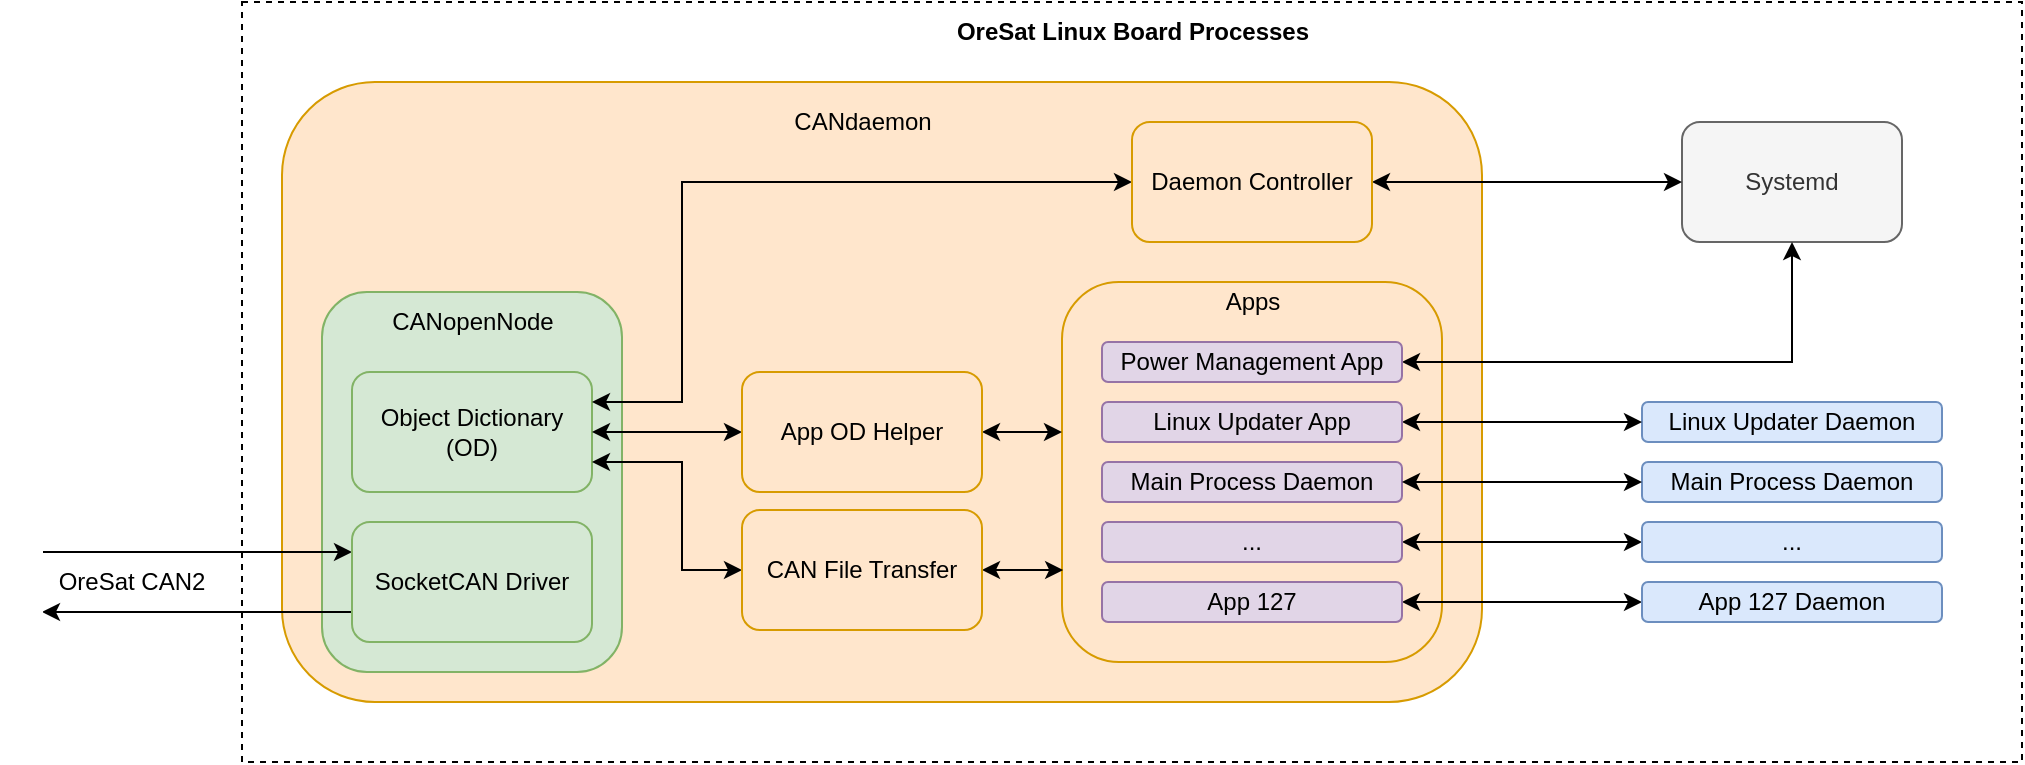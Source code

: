 <mxfile version="13.0.3" type="device"><diagram id="zrWGUGNh6H3lSOw0vNkx" name="Page-1"><mxGraphModel dx="1570" dy="686" grid="1" gridSize="10" guides="1" tooltips="1" connect="1" arrows="1" fold="1" page="0" pageScale="1" pageWidth="850" pageHeight="1100" math="0" shadow="0"><root><mxCell id="0"/><mxCell id="1" parent="0"/><mxCell id="gxwe76bOYnUD6GTZNtVA-42" value="" style="rounded=0;whiteSpace=wrap;html=1;dashed=1;" parent="1" vertex="1"><mxGeometry x="-10" width="890" height="380" as="geometry"/></mxCell><mxCell id="MGTmWnw4b0fuhsWKwY6--3" value="Systemd" style="rounded=1;whiteSpace=wrap;html=1;fillColor=#f5f5f5;strokeColor=#666666;fontColor=#333333;" parent="1" vertex="1"><mxGeometry x="710" y="60" width="110" height="60" as="geometry"/></mxCell><mxCell id="gxwe76bOYnUD6GTZNtVA-41" value="OreSat CAN2" style="text;html=1;strokeColor=none;fillColor=none;align=center;verticalAlign=middle;whiteSpace=wrap;rounded=0;" parent="1" vertex="1"><mxGeometry x="-110" y="266" width="90" height="48" as="geometry"/></mxCell><mxCell id="gxwe76bOYnUD6GTZNtVA-43" value="&lt;b&gt;OreSat Linux Board Processes&lt;/b&gt;" style="text;html=1;strokeColor=none;fillColor=none;align=center;verticalAlign=middle;whiteSpace=wrap;rounded=0;dashed=1;" parent="1" vertex="1"><mxGeometry x="323.5" y="10" width="223" height="10" as="geometry"/></mxCell><mxCell id="34j5D_DBw3ZOSvIRqdXq-4" value="" style="rounded=1;whiteSpace=wrap;html=1;fillColor=#ffe6cc;strokeColor=#d79b00;" parent="1" vertex="1"><mxGeometry x="10" y="40" width="600" height="310" as="geometry"/></mxCell><mxCell id="34j5D_DBw3ZOSvIRqdXq-5" value="Linux Updater Daemon" style="rounded=1;whiteSpace=wrap;html=1;fillColor=#dae8fc;strokeColor=#6c8ebf;" parent="1" vertex="1"><mxGeometry x="690" y="200" width="150" height="20" as="geometry"/></mxCell><mxCell id="34j5D_DBw3ZOSvIRqdXq-6" value="Main Process Daemon" style="rounded=1;whiteSpace=wrap;html=1;fillColor=#dae8fc;strokeColor=#6c8ebf;" parent="1" vertex="1"><mxGeometry x="690" y="230" width="150" height="20" as="geometry"/></mxCell><mxCell id="aj-wWqbv-cYuw9uan7uR-3" value="" style="rounded=1;whiteSpace=wrap;html=1;strokeColor=#d79b00;fillColor=#ffe6cc;" parent="1" vertex="1"><mxGeometry x="400" y="140" width="190" height="190" as="geometry"/></mxCell><mxCell id="aj-wWqbv-cYuw9uan7uR-6" value="CANdaemon" style="text;html=1;align=center;verticalAlign=middle;resizable=0;points=[];autosize=1;" parent="1" vertex="1"><mxGeometry x="255" y="50" width="90" height="20" as="geometry"/></mxCell><mxCell id="aj-wWqbv-cYuw9uan7uR-10" value="" style="rounded=1;whiteSpace=wrap;html=1;strokeColor=#82b366;fillColor=#d5e8d4;" parent="1" vertex="1"><mxGeometry x="30" y="145" width="150" height="190" as="geometry"/></mxCell><mxCell id="aj-wWqbv-cYuw9uan7uR-11" value="Object Dictionary (OD)" style="rounded=1;whiteSpace=wrap;html=1;strokeColor=#82b366;fillColor=#d5e8d4;" parent="1" vertex="1"><mxGeometry x="45" y="185" width="120" height="60" as="geometry"/></mxCell><mxCell id="aj-wWqbv-cYuw9uan7uR-12" value="CANopenNode" style="text;html=1;align=center;verticalAlign=middle;resizable=0;points=[];autosize=1;" parent="1" vertex="1"><mxGeometry x="55" y="150" width="100" height="20" as="geometry"/></mxCell><mxCell id="34j5D_DBw3ZOSvIRqdXq-27" value="" style="edgeStyle=orthogonalEdgeStyle;rounded=0;orthogonalLoop=1;jettySize=auto;html=1;startArrow=none;startFill=0;endArrow=classic;endFill=1;entryX=0;entryY=0.25;entryDx=0;entryDy=0;exitX=1;exitY=0.25;exitDx=0;exitDy=0;" parent="1" source="0sv2fbEsPsq9DM8Bj0GD-6" target="0sv2fbEsPsq9DM8Bj0GD-4" edge="1"><mxGeometry relative="1" as="geometry"><Array as="points"><mxPoint x="-70" y="275"/><mxPoint x="-70" y="275"/></Array><mxPoint x="-167.6" y="114.185" as="sourcePoint"/><mxPoint x="45" y="113.125" as="targetPoint"/></mxGeometry></mxCell><mxCell id="34j5D_DBw3ZOSvIRqdXq-26" value="" style="edgeStyle=orthogonalEdgeStyle;rounded=0;orthogonalLoop=1;jettySize=auto;html=1;startArrow=classic;startFill=1;endArrow=none;endFill=0;exitX=1;exitY=0.75;exitDx=0;exitDy=0;entryX=0;entryY=0.75;entryDx=0;entryDy=0;" parent="1" source="0sv2fbEsPsq9DM8Bj0GD-6" target="0sv2fbEsPsq9DM8Bj0GD-4" edge="1"><mxGeometry relative="1" as="geometry"><Array as="points"/><mxPoint x="-170" y="146.25" as="sourcePoint"/><mxPoint x="45" y="144.375" as="targetPoint"/></mxGeometry></mxCell><mxCell id="0sv2fbEsPsq9DM8Bj0GD-4" value="SocketCAN Driver" style="rounded=1;whiteSpace=wrap;html=1;strokeColor=#82b366;fillColor=#d5e8d4;" parent="1" vertex="1"><mxGeometry x="45" y="260" width="120" height="60" as="geometry"/></mxCell><mxCell id="0sv2fbEsPsq9DM8Bj0GD-6" value="" style="rounded=1;whiteSpace=wrap;html=1;strokeColor=#FFFFFF;" parent="1" vertex="1"><mxGeometry x="-130" y="260" width="20" height="60" as="geometry"/></mxCell><mxCell id="oXcKpy4RA11PVv5IK4Zk-16" value="" style="edgeStyle=orthogonalEdgeStyle;rounded=0;orthogonalLoop=1;jettySize=auto;html=1;entryX=1;entryY=0.75;entryDx=0;entryDy=0;startArrow=classic;startFill=1;exitX=0;exitY=0.5;exitDx=0;exitDy=0;" edge="1" parent="1" source="oXcKpy4RA11PVv5IK4Zk-7" target="aj-wWqbv-cYuw9uan7uR-11"><mxGeometry relative="1" as="geometry"><mxPoint x="160" y="290" as="targetPoint"/><Array as="points"><mxPoint x="210" y="284"/><mxPoint x="210" y="230"/></Array></mxGeometry></mxCell><mxCell id="oXcKpy4RA11PVv5IK4Zk-55" value="" style="edgeStyle=orthogonalEdgeStyle;rounded=0;orthogonalLoop=1;jettySize=auto;html=1;startArrow=classic;startFill=1;endArrow=classic;endFill=1;entryX=0.003;entryY=0.758;entryDx=0;entryDy=0;entryPerimeter=0;exitX=1;exitY=0.5;exitDx=0;exitDy=0;" edge="1" parent="1" source="oXcKpy4RA11PVv5IK4Zk-7" target="aj-wWqbv-cYuw9uan7uR-3"><mxGeometry relative="1" as="geometry"><mxPoint x="240" y="284" as="sourcePoint"/><mxPoint x="320" y="284" as="targetPoint"/></mxGeometry></mxCell><mxCell id="oXcKpy4RA11PVv5IK4Zk-7" value="CAN File Transfer" style="rounded=1;whiteSpace=wrap;html=1;strokeColor=#d79b00;fillColor=#ffe6cc;" vertex="1" parent="1"><mxGeometry x="240" y="254" width="120" height="60" as="geometry"/></mxCell><mxCell id="oXcKpy4RA11PVv5IK4Zk-13" value="" style="edgeStyle=orthogonalEdgeStyle;rounded=0;orthogonalLoop=1;jettySize=auto;html=1;entryX=1;entryY=0.5;entryDx=0;entryDy=0;exitX=0;exitY=0.5;exitDx=0;exitDy=0;startArrow=classic;startFill=1;" edge="1" parent="1" source="oXcKpy4RA11PVv5IK4Zk-51" target="aj-wWqbv-cYuw9uan7uR-11"><mxGeometry relative="1" as="geometry"><mxPoint x="240" y="215" as="sourcePoint"/><mxPoint x="220" y="140" as="targetPoint"/></mxGeometry></mxCell><mxCell id="oXcKpy4RA11PVv5IK4Zk-34" value="" style="edgeStyle=orthogonalEdgeStyle;rounded=0;orthogonalLoop=1;jettySize=auto;html=1;startArrow=classic;startFill=1;endArrow=classic;endFill=1;entryX=0;entryY=0.5;entryDx=0;entryDy=0;" edge="1" parent="1" source="oXcKpy4RA11PVv5IK4Zk-33" target="MGTmWnw4b0fuhsWKwY6--3"><mxGeometry relative="1" as="geometry"><mxPoint x="711" y="100" as="targetPoint"/><Array as="points"/></mxGeometry></mxCell><mxCell id="oXcKpy4RA11PVv5IK4Zk-37" value="" style="edgeStyle=orthogonalEdgeStyle;rounded=0;orthogonalLoop=1;jettySize=auto;html=1;startArrow=classic;startFill=1;endArrow=classic;endFill=1;entryX=1;entryY=0.25;entryDx=0;entryDy=0;exitX=0;exitY=0.5;exitDx=0;exitDy=0;" edge="1" parent="1" source="oXcKpy4RA11PVv5IK4Zk-33" target="aj-wWqbv-cYuw9uan7uR-11"><mxGeometry relative="1" as="geometry"><mxPoint x="670" y="140" as="targetPoint"/><Array as="points"><mxPoint x="210" y="90"/><mxPoint x="210" y="200"/></Array></mxGeometry></mxCell><mxCell id="oXcKpy4RA11PVv5IK4Zk-33" value="Daemon Controller" style="rounded=1;whiteSpace=wrap;html=1;strokeColor=#d79b00;fillColor=#ffe6cc;" vertex="1" parent="1"><mxGeometry x="435" y="60" width="120" height="60" as="geometry"/></mxCell><mxCell id="oXcKpy4RA11PVv5IK4Zk-41" value="Apps" style="text;html=1;align=center;verticalAlign=middle;resizable=0;points=[];autosize=1;" vertex="1" parent="1"><mxGeometry x="475" y="140" width="40" height="20" as="geometry"/></mxCell><mxCell id="oXcKpy4RA11PVv5IK4Zk-57" value="" style="edgeStyle=orthogonalEdgeStyle;rounded=0;orthogonalLoop=1;jettySize=auto;html=1;startArrow=classic;startFill=1;endArrow=classic;endFill=1;" edge="1" parent="1" source="oXcKpy4RA11PVv5IK4Zk-43" target="oXcKpy4RA11PVv5IK4Zk-56"><mxGeometry relative="1" as="geometry"/></mxCell><mxCell id="oXcKpy4RA11PVv5IK4Zk-43" value="App 127" style="rounded=1;whiteSpace=wrap;html=1;fillColor=#e1d5e7;strokeColor=#9673a6;" vertex="1" parent="1"><mxGeometry x="420" y="290" width="150" height="20" as="geometry"/></mxCell><mxCell id="oXcKpy4RA11PVv5IK4Zk-56" value="App 127 Daemon" style="rounded=1;whiteSpace=wrap;html=1;fillColor=#dae8fc;strokeColor=#6c8ebf;" vertex="1" parent="1"><mxGeometry x="690" y="290" width="150" height="20" as="geometry"/></mxCell><mxCell id="oXcKpy4RA11PVv5IK4Zk-48" value="" style="edgeStyle=orthogonalEdgeStyle;rounded=0;orthogonalLoop=1;jettySize=auto;html=1;startArrow=classic;startFill=1;endArrow=classic;endFill=1;entryX=0.5;entryY=1;entryDx=0;entryDy=0;exitX=1;exitY=0.5;exitDx=0;exitDy=0;" edge="1" parent="1" source="oXcKpy4RA11PVv5IK4Zk-44" target="MGTmWnw4b0fuhsWKwY6--3"><mxGeometry relative="1" as="geometry"><mxPoint x="930" y="85" as="targetPoint"/><Array as="points"><mxPoint x="765" y="180"/></Array></mxGeometry></mxCell><mxCell id="oXcKpy4RA11PVv5IK4Zk-44" value="Power Management App" style="rounded=1;whiteSpace=wrap;html=1;fillColor=#e1d5e7;strokeColor=#9673a6;" vertex="1" parent="1"><mxGeometry x="420" y="170" width="150" height="20" as="geometry"/></mxCell><mxCell id="oXcKpy4RA11PVv5IK4Zk-45" value="Main Process Daemon" style="rounded=1;whiteSpace=wrap;html=1;fillColor=#e1d5e7;strokeColor=#9673a6;" vertex="1" parent="1"><mxGeometry x="420" y="230" width="150" height="20" as="geometry"/></mxCell><mxCell id="oXcKpy4RA11PVv5IK4Zk-6" value="" style="edgeStyle=orthogonalEdgeStyle;rounded=0;orthogonalLoop=1;jettySize=auto;html=1;entryX=1;entryY=0.5;entryDx=0;entryDy=0;startArrow=classic;startFill=1;" edge="1" parent="1" source="34j5D_DBw3ZOSvIRqdXq-6" target="oXcKpy4RA11PVv5IK4Zk-45"><mxGeometry relative="1" as="geometry"><mxPoint x="510" y="215.0" as="targetPoint"/></mxGeometry></mxCell><mxCell id="oXcKpy4RA11PVv5IK4Zk-4" value="" style="edgeStyle=orthogonalEdgeStyle;rounded=0;orthogonalLoop=1;jettySize=auto;html=1;startArrow=classic;startFill=1;entryX=1;entryY=0.5;entryDx=0;entryDy=0;" edge="1" parent="1" source="34j5D_DBw3ZOSvIRqdXq-5" target="oXcKpy4RA11PVv5IK4Zk-23"><mxGeometry relative="1" as="geometry"><mxPoint x="511" y="176" as="targetPoint"/></mxGeometry></mxCell><mxCell id="oXcKpy4RA11PVv5IK4Zk-60" value="" style="edgeStyle=orthogonalEdgeStyle;rounded=0;orthogonalLoop=1;jettySize=auto;html=1;startArrow=classic;startFill=1;endArrow=classic;endFill=1;entryX=0;entryY=0.5;entryDx=0;entryDy=0;" edge="1" parent="1" source="oXcKpy4RA11PVv5IK4Zk-50" target="oXcKpy4RA11PVv5IK4Zk-58"><mxGeometry relative="1" as="geometry"><mxPoint x="650" y="270.0" as="targetPoint"/></mxGeometry></mxCell><mxCell id="oXcKpy4RA11PVv5IK4Zk-50" value="..." style="rounded=1;whiteSpace=wrap;html=1;fillColor=#e1d5e7;strokeColor=#9673a6;" vertex="1" parent="1"><mxGeometry x="420" y="260" width="150" height="20" as="geometry"/></mxCell><mxCell id="oXcKpy4RA11PVv5IK4Zk-53" value="" style="edgeStyle=orthogonalEdgeStyle;rounded=0;orthogonalLoop=1;jettySize=auto;html=1;startArrow=classic;startFill=1;endArrow=classic;endFill=1;exitX=1;exitY=0.5;exitDx=0;exitDy=0;" edge="1" parent="1" source="oXcKpy4RA11PVv5IK4Zk-51"><mxGeometry relative="1" as="geometry"><mxPoint x="240" y="215" as="sourcePoint"/><mxPoint x="400" y="215" as="targetPoint"/></mxGeometry></mxCell><mxCell id="oXcKpy4RA11PVv5IK4Zk-51" value="App OD Helper" style="rounded=1;whiteSpace=wrap;html=1;strokeColor=#d79b00;fillColor=#ffe6cc;" vertex="1" parent="1"><mxGeometry x="240" y="185" width="120" height="60" as="geometry"/></mxCell><mxCell id="oXcKpy4RA11PVv5IK4Zk-58" value="..." style="rounded=1;whiteSpace=wrap;html=1;fillColor=#dae8fc;strokeColor=#6c8ebf;" vertex="1" parent="1"><mxGeometry x="690" y="260" width="150" height="20" as="geometry"/></mxCell><mxCell id="oXcKpy4RA11PVv5IK4Zk-23" value="Linux Updater App" style="rounded=1;whiteSpace=wrap;html=1;fillColor=#e1d5e7;strokeColor=#9673a6;" vertex="1" parent="1"><mxGeometry x="420" y="200" width="150" height="20" as="geometry"/></mxCell></root></mxGraphModel></diagram></mxfile>